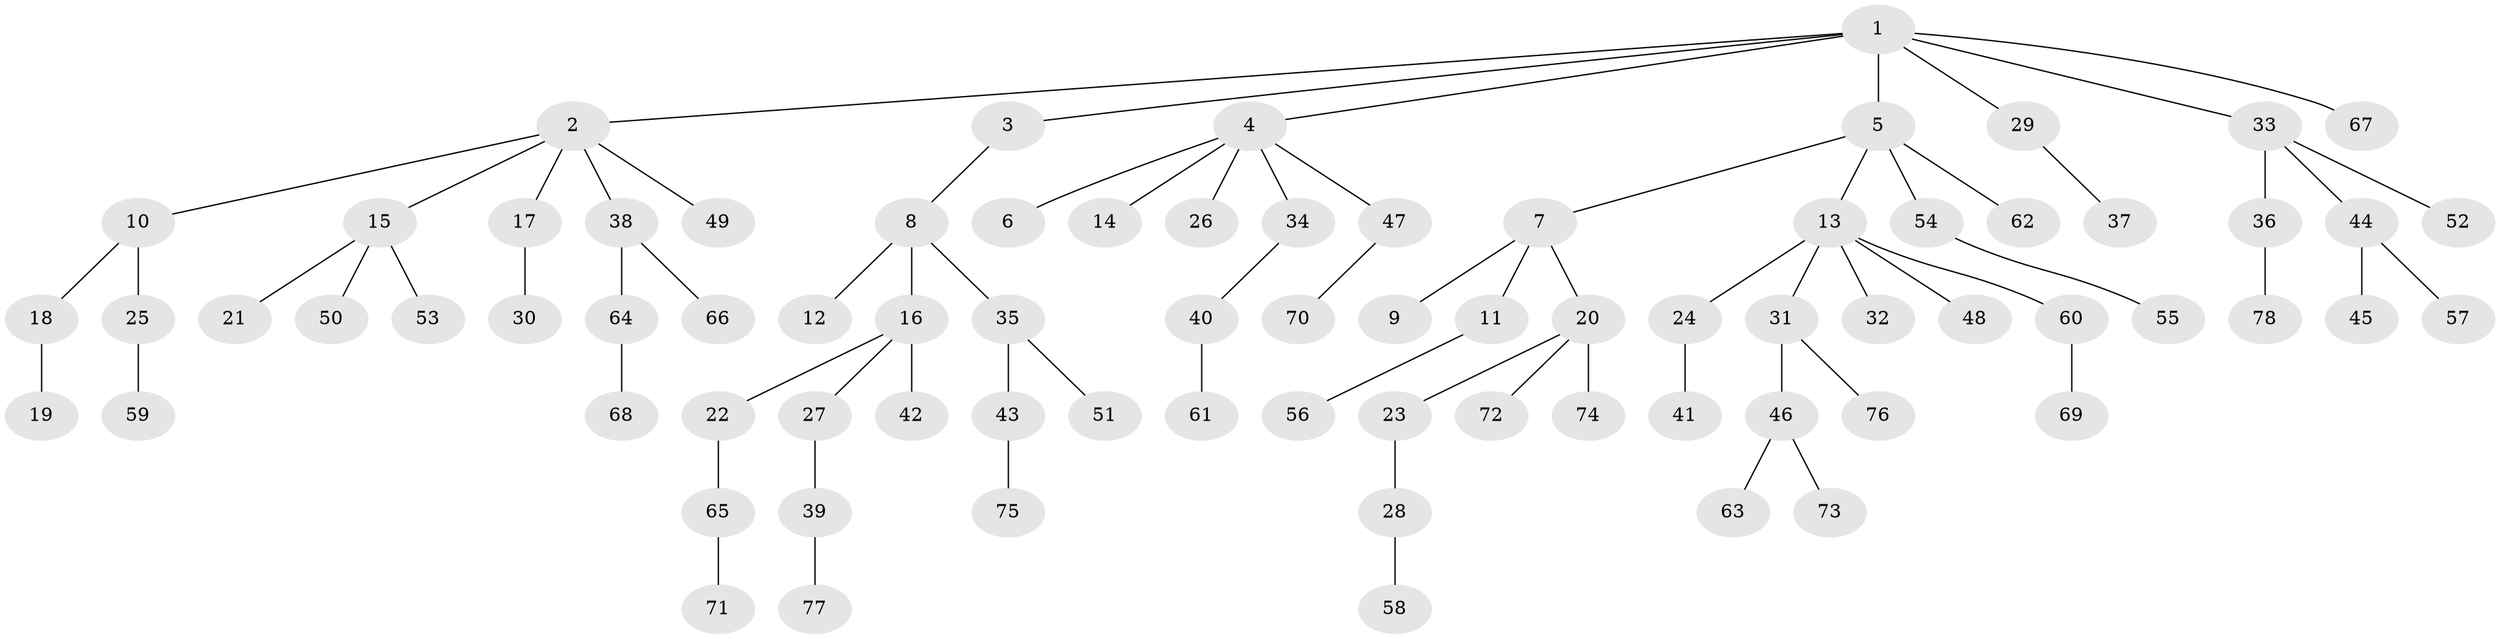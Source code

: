 // Generated by graph-tools (version 1.1) at 2025/02/03/09/25 03:02:19]
// undirected, 78 vertices, 77 edges
graph export_dot {
graph [start="1"]
  node [color=gray90,style=filled];
  1;
  2;
  3;
  4;
  5;
  6;
  7;
  8;
  9;
  10;
  11;
  12;
  13;
  14;
  15;
  16;
  17;
  18;
  19;
  20;
  21;
  22;
  23;
  24;
  25;
  26;
  27;
  28;
  29;
  30;
  31;
  32;
  33;
  34;
  35;
  36;
  37;
  38;
  39;
  40;
  41;
  42;
  43;
  44;
  45;
  46;
  47;
  48;
  49;
  50;
  51;
  52;
  53;
  54;
  55;
  56;
  57;
  58;
  59;
  60;
  61;
  62;
  63;
  64;
  65;
  66;
  67;
  68;
  69;
  70;
  71;
  72;
  73;
  74;
  75;
  76;
  77;
  78;
  1 -- 2;
  1 -- 3;
  1 -- 4;
  1 -- 5;
  1 -- 29;
  1 -- 33;
  1 -- 67;
  2 -- 10;
  2 -- 15;
  2 -- 17;
  2 -- 38;
  2 -- 49;
  3 -- 8;
  4 -- 6;
  4 -- 14;
  4 -- 26;
  4 -- 34;
  4 -- 47;
  5 -- 7;
  5 -- 13;
  5 -- 54;
  5 -- 62;
  7 -- 9;
  7 -- 11;
  7 -- 20;
  8 -- 12;
  8 -- 16;
  8 -- 35;
  10 -- 18;
  10 -- 25;
  11 -- 56;
  13 -- 24;
  13 -- 31;
  13 -- 32;
  13 -- 48;
  13 -- 60;
  15 -- 21;
  15 -- 50;
  15 -- 53;
  16 -- 22;
  16 -- 27;
  16 -- 42;
  17 -- 30;
  18 -- 19;
  20 -- 23;
  20 -- 72;
  20 -- 74;
  22 -- 65;
  23 -- 28;
  24 -- 41;
  25 -- 59;
  27 -- 39;
  28 -- 58;
  29 -- 37;
  31 -- 46;
  31 -- 76;
  33 -- 36;
  33 -- 44;
  33 -- 52;
  34 -- 40;
  35 -- 43;
  35 -- 51;
  36 -- 78;
  38 -- 64;
  38 -- 66;
  39 -- 77;
  40 -- 61;
  43 -- 75;
  44 -- 45;
  44 -- 57;
  46 -- 63;
  46 -- 73;
  47 -- 70;
  54 -- 55;
  60 -- 69;
  64 -- 68;
  65 -- 71;
}
